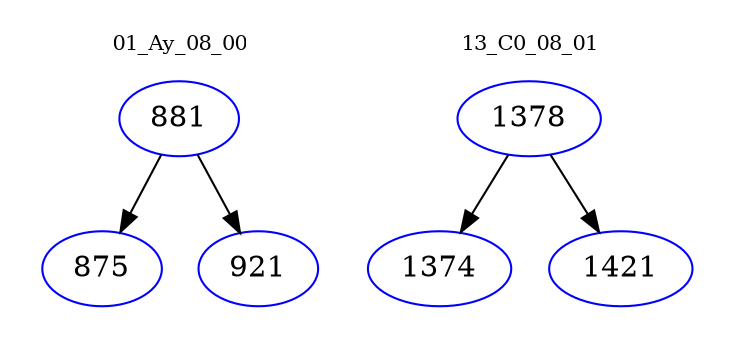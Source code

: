 digraph{
subgraph cluster_0 {
color = white
label = "01_Ay_08_00";
fontsize=10;
T0_881 [label="881", color="blue"]
T0_881 -> T0_875 [color="black"]
T0_875 [label="875", color="blue"]
T0_881 -> T0_921 [color="black"]
T0_921 [label="921", color="blue"]
}
subgraph cluster_1 {
color = white
label = "13_C0_08_01";
fontsize=10;
T1_1378 [label="1378", color="blue"]
T1_1378 -> T1_1374 [color="black"]
T1_1374 [label="1374", color="blue"]
T1_1378 -> T1_1421 [color="black"]
T1_1421 [label="1421", color="blue"]
}
}
